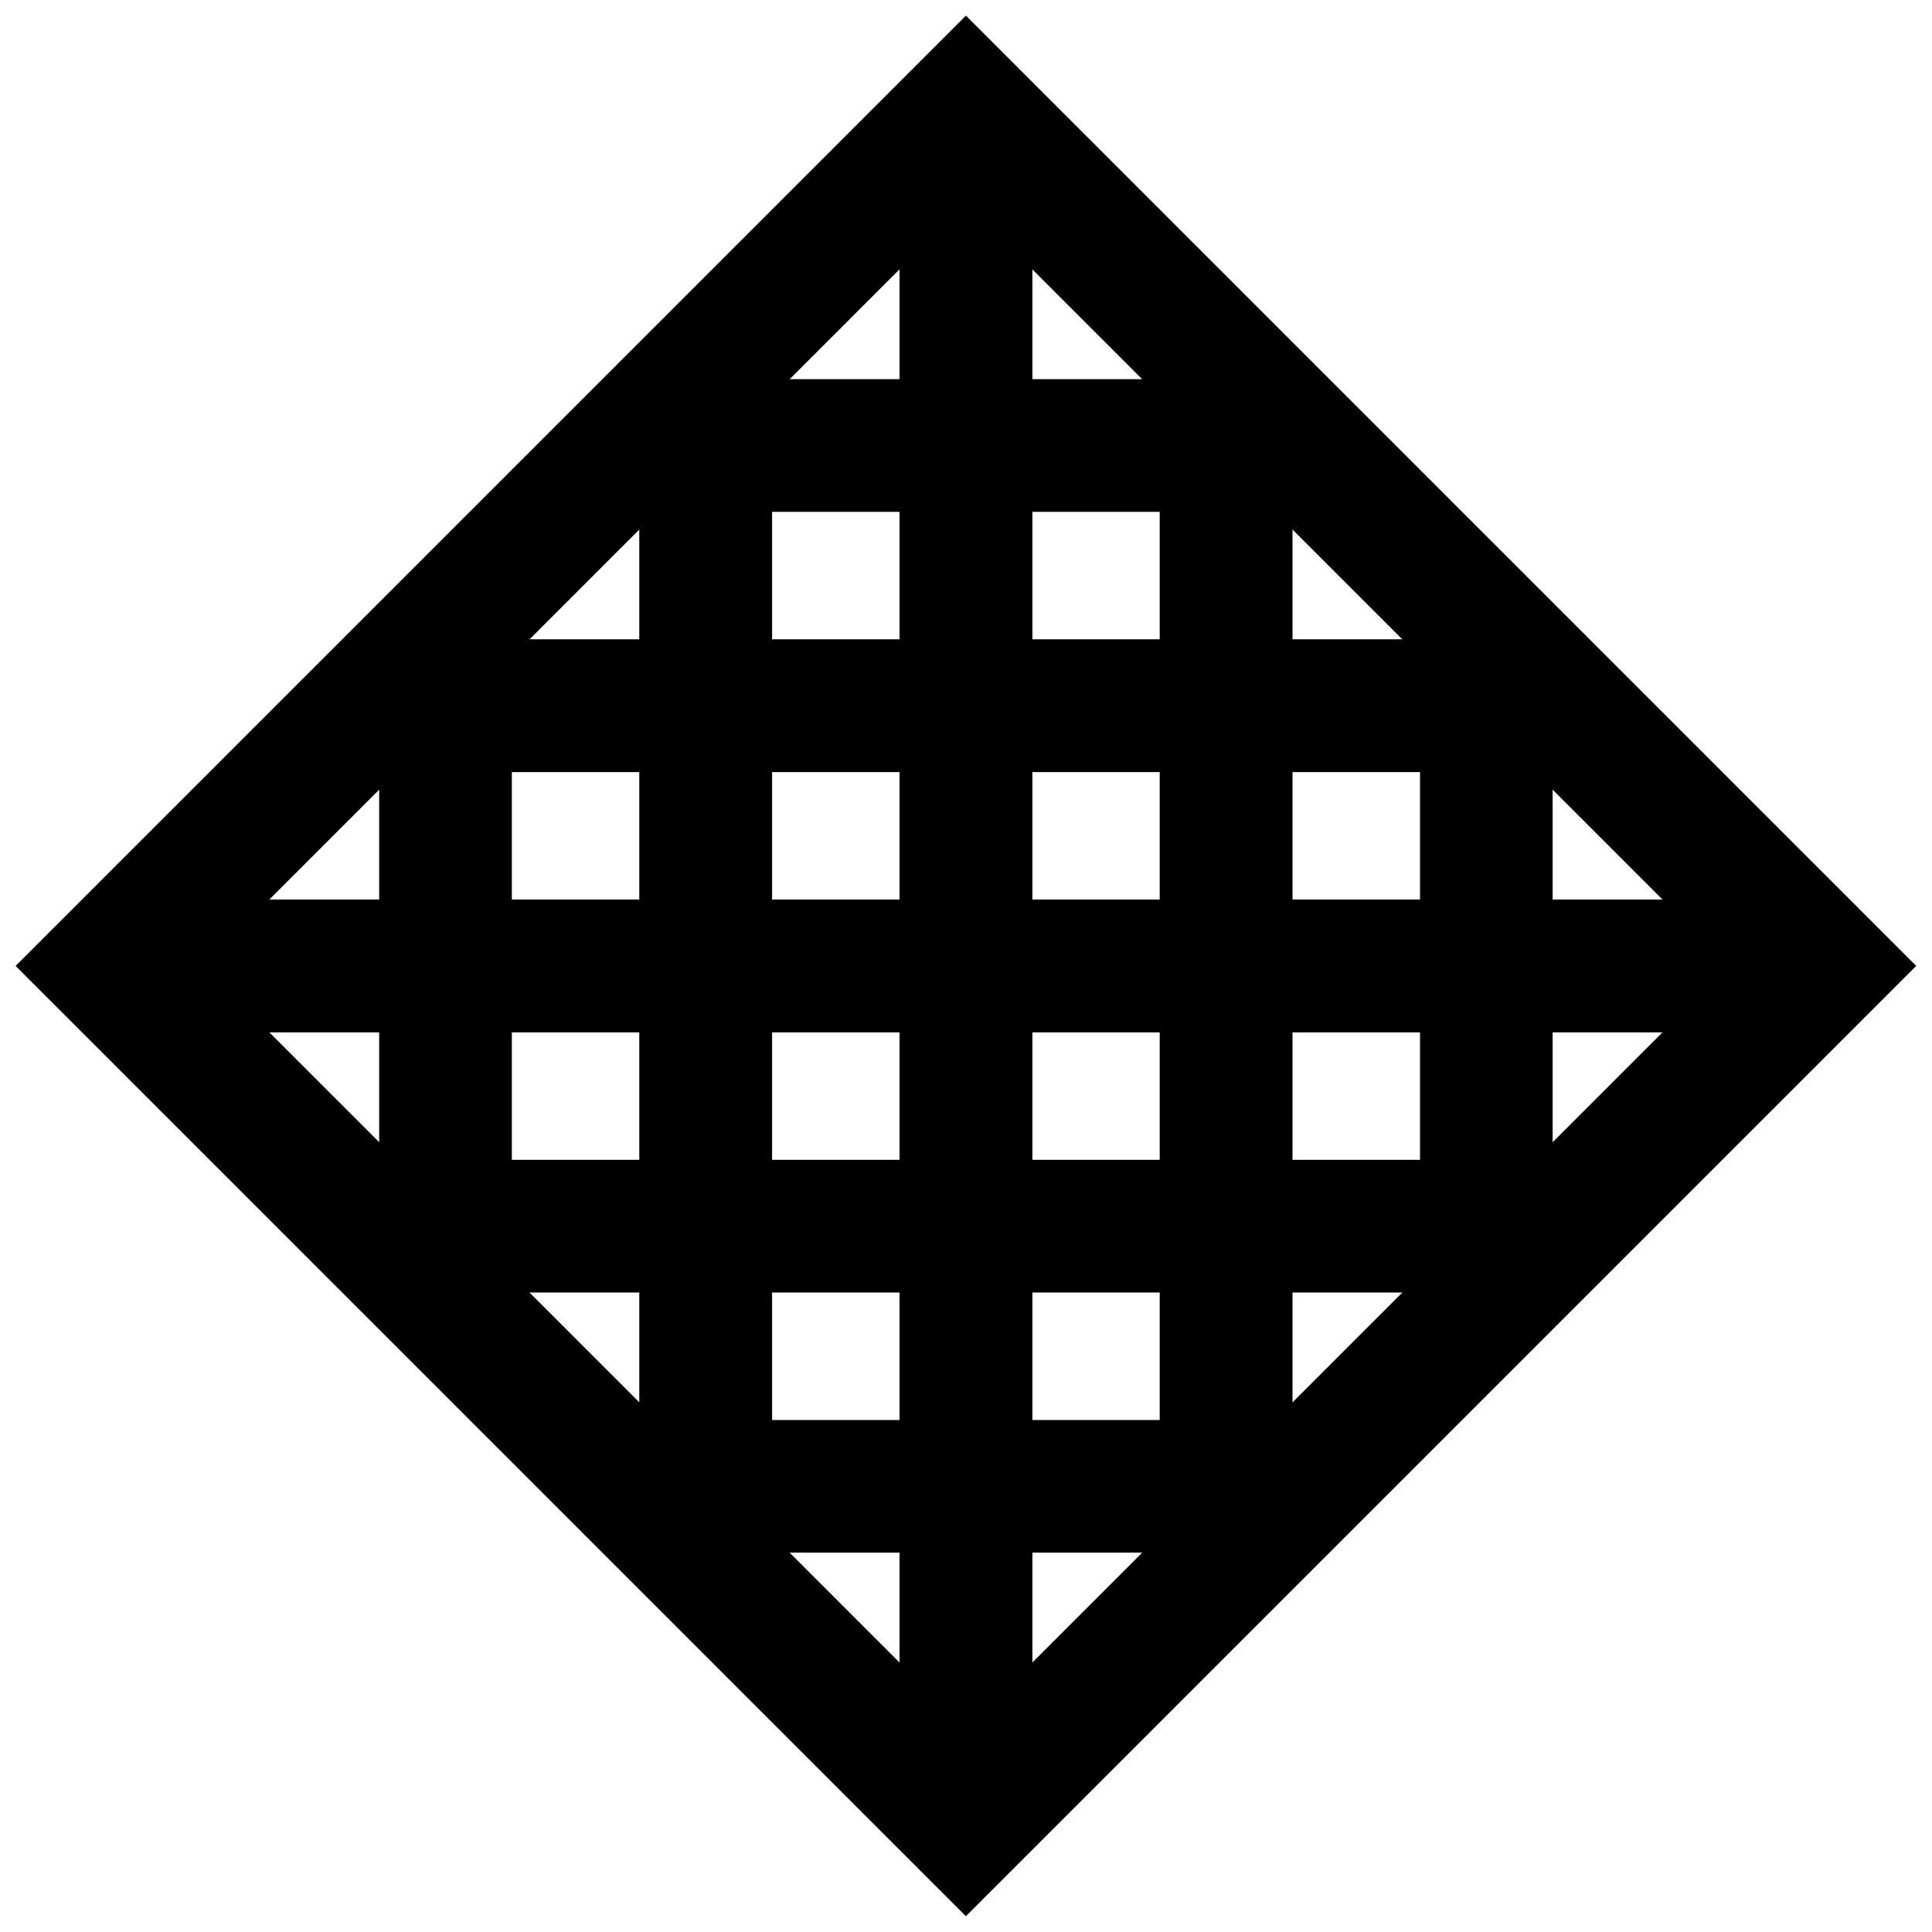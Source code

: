 


\begin{tikzpicture}[y=0.80pt, x=0.80pt, yscale=-1.0, xscale=1.0, inner sep=0pt, outer sep=0pt]
\begin{scope}[shift={(100.0,1706.0)},nonzero rule]
  \path[draw=.,fill=.,line width=1.600pt] (1490.0,-582.0) --
    (761.0,147.0) -- (32.0,-582.0) -- (761.0,-1311.0) --
    (1490.0,-582.0) -- cycle(899.0,-1032.0) -- (811.0,-1120.0)
    -- (811.0,-1032.0) -- (899.0,-1032.0) --
    cycle(1099.0,-832.0) -- (1011.0,-920.0) -- (1011.0,-832.0)
    -- (1099.0,-832.0) -- cycle(1299.0,-632.0) --
    (1211.0,-720.0) -- (1211.0,-632.0) -- (1299.0,-632.0) --
    cycle(711.0,-1032.0) -- (711.0,-1120.0) -- (623.0,-1032.0)
    -- (711.0,-1032.0) -- cycle(911.0,-832.0) -- (911.0,-932.0)
    -- (811.0,-932.0) -- (811.0,-832.0) -- (911.0,-832.0) --
    cycle(1111.0,-632.0) -- (1111.0,-732.0) -- (1011.0,-732.0)
    -- (1011.0,-632.0) -- (1111.0,-632.0) --
    cycle(1299.0,-532.0) -- (1211.0,-532.0) -- (1211.0,-444.0)
    -- (1299.0,-532.0) -- cycle(711.0,-832.0) -- (711.0,-932.0)
    -- (611.0,-932.0) -- (611.0,-832.0) -- (711.0,-832.0) --
    cycle(911.0,-632.0) -- (911.0,-732.0) -- (811.0,-732.0) --
    (811.0,-632.0) -- (911.0,-632.0) -- cycle(1111.0,-432.0) --
    (1111.0,-532.0) -- (1011.0,-532.0) -- (1011.0,-432.0) --
    (1111.0,-432.0) -- cycle(511.0,-832.0) -- (511.0,-920.0) --
    (423.0,-832.0) -- (511.0,-832.0) -- cycle(711.0,-632.0) --
    (711.0,-732.0) -- (611.0,-732.0) -- (611.0,-632.0) --
    (711.0,-632.0) -- cycle(911.0,-432.0) -- (911.0,-532.0) --
    (811.0,-532.0) -- (811.0,-432.0) -- (911.0,-432.0) --
    cycle(1099.0,-332.0) -- (1011.0,-332.0) -- (1011.0,-244.0)
    -- (1099.0,-332.0) -- cycle(511.0,-632.0) -- (511.0,-732.0)
    -- (411.0,-732.0) -- (411.0,-632.0) -- (511.0,-632.0) --
    cycle(711.0,-432.0) -- (711.0,-532.0) -- (611.0,-532.0) --
    (611.0,-432.0) -- (711.0,-432.0) -- cycle(911.0,-232.0) --
    (911.0,-332.0) -- (811.0,-332.0) -- (811.0,-232.0) --
    (911.0,-232.0) -- cycle(311.0,-632.0) -- (311.0,-720.0) --
    (223.0,-632.0) -- (311.0,-632.0) -- cycle(511.0,-432.0) --
    (511.0,-532.0) -- (411.0,-532.0) -- (411.0,-432.0) --
    (511.0,-432.0) -- cycle(711.0,-232.0) -- (711.0,-332.0) --
    (611.0,-332.0) -- (611.0,-232.0) -- (711.0,-232.0) --
    cycle(899.0,-132.0) -- (811.0,-132.0) -- (811.0,-44.0) --
    (899.0,-132.0) -- cycle(311.0,-444.0) -- (311.0,-532.0) --
    (223.0,-532.0) -- (311.0,-444.0) -- cycle(511.0,-244.0) --
    (511.0,-332.0) -- (423.0,-332.0) -- (511.0,-244.0) --
    cycle(711.0,-44.0) -- (711.0,-132.0) -- (623.0,-132.0) --
    (711.0,-44.0) -- cycle;
\end{scope}

\end{tikzpicture}

